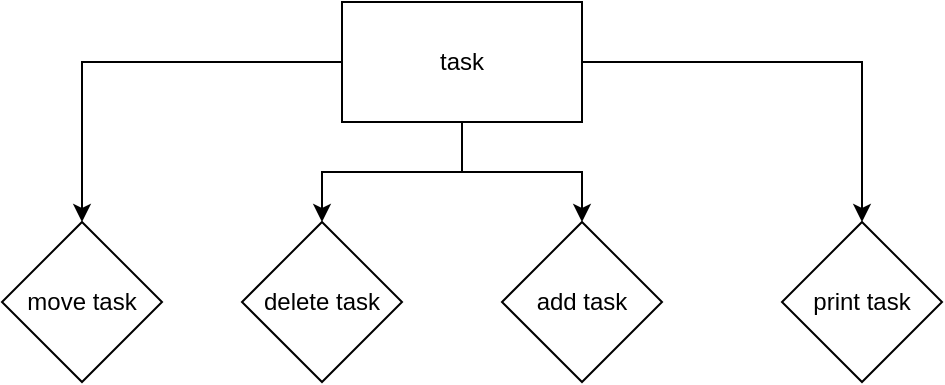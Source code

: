 <mxfile version="12.6.7" type="device"><diagram id="Dcb7Fr1aKxE9Jei9QOjL" name="Page-1"><mxGraphModel dx="1038" dy="499" grid="1" gridSize="10" guides="1" tooltips="1" connect="1" arrows="1" fold="1" page="1" pageScale="1" pageWidth="827" pageHeight="1169" math="0" shadow="0"><root><mxCell id="0"/><mxCell id="1" parent="0"/><mxCell id="ZMQc416FOcbwlAA4gLVH-6" style="edgeStyle=orthogonalEdgeStyle;rounded=0;orthogonalLoop=1;jettySize=auto;html=1;exitX=0.5;exitY=1;exitDx=0;exitDy=0;entryX=0.5;entryY=0;entryDx=0;entryDy=0;" edge="1" parent="1" source="ZMQc416FOcbwlAA4gLVH-1" target="ZMQc416FOcbwlAA4gLVH-3"><mxGeometry relative="1" as="geometry"/></mxCell><mxCell id="ZMQc416FOcbwlAA4gLVH-9" style="edgeStyle=orthogonalEdgeStyle;rounded=0;orthogonalLoop=1;jettySize=auto;html=1;entryX=0.5;entryY=0;entryDx=0;entryDy=0;exitX=1;exitY=0.5;exitDx=0;exitDy=0;" edge="1" parent="1" source="ZMQc416FOcbwlAA4gLVH-1" target="ZMQc416FOcbwlAA4gLVH-5"><mxGeometry relative="1" as="geometry"/></mxCell><mxCell id="ZMQc416FOcbwlAA4gLVH-11" style="edgeStyle=orthogonalEdgeStyle;rounded=0;orthogonalLoop=1;jettySize=auto;html=1;" edge="1" parent="1" source="ZMQc416FOcbwlAA4gLVH-1" target="ZMQc416FOcbwlAA4gLVH-4"><mxGeometry relative="1" as="geometry"/></mxCell><mxCell id="ZMQc416FOcbwlAA4gLVH-13" style="edgeStyle=orthogonalEdgeStyle;rounded=0;orthogonalLoop=1;jettySize=auto;html=1;" edge="1" parent="1" source="ZMQc416FOcbwlAA4gLVH-1" target="ZMQc416FOcbwlAA4gLVH-2"><mxGeometry relative="1" as="geometry"/></mxCell><mxCell id="ZMQc416FOcbwlAA4gLVH-1" value="&lt;font style=&quot;vertical-align: inherit&quot;&gt;&lt;font style=&quot;vertical-align: inherit&quot;&gt;task&lt;/font&gt;&lt;/font&gt;" style="rounded=0;whiteSpace=wrap;html=1;" vertex="1" parent="1"><mxGeometry x="310" y="100" width="120" height="60" as="geometry"/></mxCell><mxCell id="ZMQc416FOcbwlAA4gLVH-2" value="&lt;font style=&quot;vertical-align: inherit&quot;&gt;&lt;font style=&quot;vertical-align: inherit&quot;&gt;move task&lt;/font&gt;&lt;/font&gt;" style="rhombus;whiteSpace=wrap;html=1;" vertex="1" parent="1"><mxGeometry x="140" y="210" width="80" height="80" as="geometry"/></mxCell><mxCell id="ZMQc416FOcbwlAA4gLVH-3" value="&lt;font style=&quot;vertical-align: inherit&quot;&gt;&lt;font style=&quot;vertical-align: inherit&quot;&gt;delete task&lt;/font&gt;&lt;/font&gt;" style="rhombus;whiteSpace=wrap;html=1;" vertex="1" parent="1"><mxGeometry x="260" y="210" width="80" height="80" as="geometry"/></mxCell><mxCell id="ZMQc416FOcbwlAA4gLVH-4" value="&lt;font style=&quot;vertical-align: inherit&quot;&gt;&lt;font style=&quot;vertical-align: inherit&quot;&gt;add task&lt;/font&gt;&lt;/font&gt;" style="rhombus;whiteSpace=wrap;html=1;" vertex="1" parent="1"><mxGeometry x="390" y="210" width="80" height="80" as="geometry"/></mxCell><mxCell id="ZMQc416FOcbwlAA4gLVH-5" value="print task" style="rhombus;whiteSpace=wrap;html=1;" vertex="1" parent="1"><mxGeometry x="530" y="210" width="80" height="80" as="geometry"/></mxCell></root></mxGraphModel></diagram></mxfile>